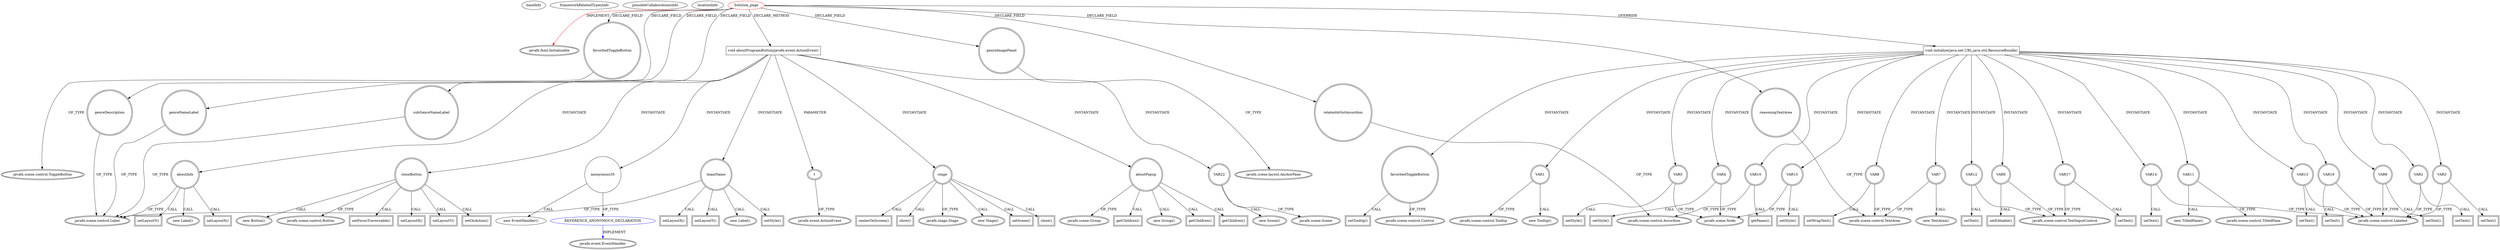 digraph {
baseInfo[graphId=3351,category="extension_graph",isAnonymous=false,possibleRelation=true]
frameworkRelatedTypesInfo[0="javafx.fxml.Initializable"]
possibleCollaborationsInfo[0="3351~CLIENT_METHOD_DECLARATION-INSTANTIATION-~javafx.fxml.Initializable ~javafx.event.EventHandler ~false~true"]
locationInfo[projectName="joelburget-miftiwac",filePath="/joelburget-miftiwac/miftiwac-master/src/Solution_page.java",contextSignature="Solution_page",graphId="3351"]
0[label="Solution_page",vertexType="ROOT_CLIENT_CLASS_DECLARATION",isFrameworkType=false,color=red]
1[label="javafx.fxml.Initializable",vertexType="FRAMEWORK_INTERFACE_TYPE",isFrameworkType=true,peripheries=2]
2[label="favoritedToggleButton",vertexType="FIELD_DECLARATION",isFrameworkType=true,peripheries=2,shape=circle]
3[label="javafx.scene.control.ToggleButton",vertexType="FRAMEWORK_CLASS_TYPE",isFrameworkType=true,peripheries=2]
4[label="genreDescription",vertexType="FIELD_DECLARATION",isFrameworkType=true,peripheries=2,shape=circle]
5[label="javafx.scene.control.Label",vertexType="FRAMEWORK_CLASS_TYPE",isFrameworkType=true,peripheries=2]
6[label="genreImagePanel",vertexType="FIELD_DECLARATION",isFrameworkType=true,peripheries=2,shape=circle]
7[label="javafx.scene.layout.AnchorPane",vertexType="FRAMEWORK_CLASS_TYPE",isFrameworkType=true,peripheries=2]
8[label="genreNameLabel",vertexType="FIELD_DECLARATION",isFrameworkType=true,peripheries=2,shape=circle]
10[label="reasoningTextArea",vertexType="FIELD_DECLARATION",isFrameworkType=true,peripheries=2,shape=circle]
11[label="javafx.scene.control.TextArea",vertexType="FRAMEWORK_CLASS_TYPE",isFrameworkType=true,peripheries=2]
12[label="relatedArtistAccordion",vertexType="FIELD_DECLARATION",isFrameworkType=true,peripheries=2,shape=circle]
13[label="javafx.scene.control.Accordion",vertexType="FRAMEWORK_CLASS_TYPE",isFrameworkType=true,peripheries=2]
14[label="subGenreNameLabel",vertexType="FIELD_DECLARATION",isFrameworkType=true,peripheries=2,shape=circle]
16[label="void initialize(java.net.URL,java.util.ResourceBundle)",vertexType="OVERRIDING_METHOD_DECLARATION",isFrameworkType=false,shape=box]
17[label="favoritedToggleButton",vertexType="VARIABLE_EXPRESION",isFrameworkType=true,peripheries=2,shape=circle]
19[label="javafx.scene.control.Control",vertexType="FRAMEWORK_CLASS_TYPE",isFrameworkType=true,peripheries=2]
18[label="setTooltip()",vertexType="INSIDE_CALL",isFrameworkType=true,peripheries=2,shape=box]
21[label="VAR1",vertexType="VARIABLE_EXPRESION",isFrameworkType=true,peripheries=2,shape=circle]
22[label="javafx.scene.control.Tooltip",vertexType="FRAMEWORK_CLASS_TYPE",isFrameworkType=true,peripheries=2]
20[label="new Tooltip()",vertexType="CONSTRUCTOR_CALL",isFrameworkType=true,peripheries=2]
23[label="VAR2",vertexType="VARIABLE_EXPRESION",isFrameworkType=true,peripheries=2,shape=circle]
25[label="javafx.scene.control.Labeled",vertexType="FRAMEWORK_CLASS_TYPE",isFrameworkType=true,peripheries=2]
24[label="setText()",vertexType="INSIDE_CALL",isFrameworkType=true,peripheries=2,shape=box]
26[label="VAR3",vertexType="VARIABLE_EXPRESION",isFrameworkType=true,peripheries=2,shape=circle]
27[label="setText()",vertexType="INSIDE_CALL",isFrameworkType=true,peripheries=2,shape=box]
29[label="VAR4",vertexType="VARIABLE_EXPRESION",isFrameworkType=true,peripheries=2,shape=circle]
31[label="javafx.scene.Node",vertexType="FRAMEWORK_CLASS_TYPE",isFrameworkType=true,peripheries=2]
30[label="setStyle()",vertexType="INSIDE_CALL",isFrameworkType=true,peripheries=2,shape=box]
32[label="VAR5",vertexType="VARIABLE_EXPRESION",isFrameworkType=true,peripheries=2,shape=circle]
33[label="setStyle()",vertexType="INSIDE_CALL",isFrameworkType=true,peripheries=2,shape=box]
35[label="VAR6",vertexType="VARIABLE_EXPRESION",isFrameworkType=true,peripheries=2,shape=circle]
36[label="setText()",vertexType="INSIDE_CALL",isFrameworkType=true,peripheries=2,shape=box]
39[label="VAR7",vertexType="VARIABLE_EXPRESION",isFrameworkType=true,peripheries=2,shape=circle]
38[label="new TextArea()",vertexType="CONSTRUCTOR_CALL",isFrameworkType=true,peripheries=2]
41[label="VAR8",vertexType="VARIABLE_EXPRESION",isFrameworkType=true,peripheries=2,shape=circle]
42[label="setWrapText()",vertexType="INSIDE_CALL",isFrameworkType=true,peripheries=2,shape=box]
44[label="VAR9",vertexType="VARIABLE_EXPRESION",isFrameworkType=true,peripheries=2,shape=circle]
46[label="javafx.scene.control.TextInputControl",vertexType="FRAMEWORK_CLASS_TYPE",isFrameworkType=true,peripheries=2]
45[label="setEditable()",vertexType="INSIDE_CALL",isFrameworkType=true,peripheries=2,shape=box]
47[label="VAR10",vertexType="VARIABLE_EXPRESION",isFrameworkType=true,peripheries=2,shape=circle]
48[label="getPanes()",vertexType="INSIDE_CALL",isFrameworkType=true,peripheries=2,shape=box]
51[label="VAR11",vertexType="VARIABLE_EXPRESION",isFrameworkType=true,peripheries=2,shape=circle]
52[label="javafx.scene.control.TitledPane",vertexType="FRAMEWORK_CLASS_TYPE",isFrameworkType=true,peripheries=2]
50[label="new TitledPane()",vertexType="CONSTRUCTOR_CALL",isFrameworkType=true,peripheries=2]
53[label="VAR12",vertexType="VARIABLE_EXPRESION",isFrameworkType=true,peripheries=2,shape=circle]
54[label="setText()",vertexType="INSIDE_CALL",isFrameworkType=true,peripheries=2,shape=box]
56[label="VAR13",vertexType="VARIABLE_EXPRESION",isFrameworkType=true,peripheries=2,shape=circle]
57[label="setText()",vertexType="INSIDE_CALL",isFrameworkType=true,peripheries=2,shape=box]
59[label="VAR14",vertexType="VARIABLE_EXPRESION",isFrameworkType=true,peripheries=2,shape=circle]
60[label="setText()",vertexType="INSIDE_CALL",isFrameworkType=true,peripheries=2,shape=box]
62[label="VAR15",vertexType="VARIABLE_EXPRESION",isFrameworkType=true,peripheries=2,shape=circle]
63[label="setStyle()",vertexType="INSIDE_CALL",isFrameworkType=true,peripheries=2,shape=box]
65[label="VAR16",vertexType="VARIABLE_EXPRESION",isFrameworkType=true,peripheries=2,shape=circle]
66[label="setText()",vertexType="INSIDE_CALL",isFrameworkType=true,peripheries=2,shape=box]
68[label="VAR17",vertexType="VARIABLE_EXPRESION",isFrameworkType=true,peripheries=2,shape=circle]
69[label="setText()",vertexType="INSIDE_CALL",isFrameworkType=true,peripheries=2,shape=box]
77[label="void aboutProgramButton(javafx.event.ActionEvent)",vertexType="CLIENT_METHOD_DECLARATION",isFrameworkType=false,shape=box]
78[label="t",vertexType="PARAMETER_DECLARATION",isFrameworkType=true,peripheries=2]
79[label="javafx.event.ActionEvent",vertexType="FRAMEWORK_CLASS_TYPE",isFrameworkType=true,peripheries=2]
81[label="stage",vertexType="VARIABLE_EXPRESION",isFrameworkType=true,peripheries=2,shape=circle]
82[label="javafx.stage.Stage",vertexType="FRAMEWORK_CLASS_TYPE",isFrameworkType=true,peripheries=2]
80[label="new Stage()",vertexType="CONSTRUCTOR_CALL",isFrameworkType=true,peripheries=2]
84[label="aboutPopup",vertexType="VARIABLE_EXPRESION",isFrameworkType=true,peripheries=2,shape=circle]
85[label="javafx.scene.Group",vertexType="FRAMEWORK_CLASS_TYPE",isFrameworkType=true,peripheries=2]
83[label="new Group()",vertexType="CONSTRUCTOR_CALL",isFrameworkType=true,peripheries=2]
87[label="setScene()",vertexType="INSIDE_CALL",isFrameworkType=true,peripheries=2,shape=box]
89[label="VAR22",vertexType="VARIABLE_EXPRESION",isFrameworkType=true,peripheries=2,shape=circle]
90[label="javafx.scene.Scene",vertexType="FRAMEWORK_CLASS_TYPE",isFrameworkType=true,peripheries=2]
88[label="new Scene()",vertexType="CONSTRUCTOR_CALL",isFrameworkType=true,peripheries=2]
92[label="teamName",vertexType="VARIABLE_EXPRESION",isFrameworkType=true,peripheries=2,shape=circle]
91[label="new Label()",vertexType="CONSTRUCTOR_CALL",isFrameworkType=true,peripheries=2]
95[label="setStyle()",vertexType="INSIDE_CALL",isFrameworkType=true,peripheries=2,shape=box]
97[label="setLayoutX()",vertexType="INSIDE_CALL",isFrameworkType=true,peripheries=2,shape=box]
99[label="setLayoutY()",vertexType="INSIDE_CALL",isFrameworkType=true,peripheries=2,shape=box]
101[label="aboutInfo",vertexType="VARIABLE_EXPRESION",isFrameworkType=true,peripheries=2,shape=circle]
100[label="new Label()",vertexType="CONSTRUCTOR_CALL",isFrameworkType=true,peripheries=2]
104[label="setLayoutX()",vertexType="INSIDE_CALL",isFrameworkType=true,peripheries=2,shape=box]
106[label="setLayoutY()",vertexType="INSIDE_CALL",isFrameworkType=true,peripheries=2,shape=box]
108[label="closeButton",vertexType="VARIABLE_EXPRESION",isFrameworkType=true,peripheries=2,shape=circle]
109[label="javafx.scene.control.Button",vertexType="FRAMEWORK_CLASS_TYPE",isFrameworkType=true,peripheries=2]
107[label="new Button()",vertexType="CONSTRUCTOR_CALL",isFrameworkType=true,peripheries=2]
111[label="setLayoutX()",vertexType="INSIDE_CALL",isFrameworkType=true,peripheries=2,shape=box]
113[label="setLayoutY()",vertexType="INSIDE_CALL",isFrameworkType=true,peripheries=2,shape=box]
115[label="setFocusTraversable()",vertexType="INSIDE_CALL",isFrameworkType=true,peripheries=2,shape=box]
117[label="setOnAction()",vertexType="INSIDE_CALL",isFrameworkType=true,peripheries=2,shape=box]
119[label="anonymous35",vertexType="VARIABLE_EXPRESION",isFrameworkType=false,shape=circle]
120[label="REFERENCE_ANONYMOUS_DECLARATION",vertexType="REFERENCE_ANONYMOUS_DECLARATION",isFrameworkType=false,color=blue]
121[label="javafx.event.EventHandler",vertexType="FRAMEWORK_INTERFACE_TYPE",isFrameworkType=true,peripheries=2]
118[label="new EventHandler()",vertexType="CONSTRUCTOR_CALL",isFrameworkType=false]
123[label="close()",vertexType="INSIDE_CALL",isFrameworkType=true,peripheries=2,shape=box]
125[label="getChildren()",vertexType="INSIDE_CALL",isFrameworkType=true,peripheries=2,shape=box]
127[label="getChildren()",vertexType="INSIDE_CALL",isFrameworkType=true,peripheries=2,shape=box]
129[label="getChildren()",vertexType="INSIDE_CALL",isFrameworkType=true,peripheries=2,shape=box]
131[label="centerOnScreen()",vertexType="INSIDE_CALL",isFrameworkType=true,peripheries=2,shape=box]
133[label="show()",vertexType="INSIDE_CALL",isFrameworkType=true,peripheries=2,shape=box]
0->1[label="IMPLEMENT",color=red]
0->2[label="DECLARE_FIELD"]
2->3[label="OF_TYPE"]
0->4[label="DECLARE_FIELD"]
4->5[label="OF_TYPE"]
0->6[label="DECLARE_FIELD"]
6->7[label="OF_TYPE"]
0->8[label="DECLARE_FIELD"]
8->5[label="OF_TYPE"]
0->10[label="DECLARE_FIELD"]
10->11[label="OF_TYPE"]
0->12[label="DECLARE_FIELD"]
12->13[label="OF_TYPE"]
0->14[label="DECLARE_FIELD"]
14->5[label="OF_TYPE"]
0->16[label="OVERRIDE"]
16->17[label="INSTANTIATE"]
17->19[label="OF_TYPE"]
17->18[label="CALL"]
16->21[label="INSTANTIATE"]
21->22[label="OF_TYPE"]
21->20[label="CALL"]
16->23[label="INSTANTIATE"]
23->25[label="OF_TYPE"]
23->24[label="CALL"]
16->26[label="INSTANTIATE"]
26->25[label="OF_TYPE"]
26->27[label="CALL"]
16->29[label="INSTANTIATE"]
29->31[label="OF_TYPE"]
29->30[label="CALL"]
16->32[label="INSTANTIATE"]
32->31[label="OF_TYPE"]
32->33[label="CALL"]
16->35[label="INSTANTIATE"]
35->25[label="OF_TYPE"]
35->36[label="CALL"]
16->39[label="INSTANTIATE"]
39->11[label="OF_TYPE"]
39->38[label="CALL"]
16->41[label="INSTANTIATE"]
41->11[label="OF_TYPE"]
41->42[label="CALL"]
16->44[label="INSTANTIATE"]
44->46[label="OF_TYPE"]
44->45[label="CALL"]
16->47[label="INSTANTIATE"]
47->13[label="OF_TYPE"]
47->48[label="CALL"]
16->51[label="INSTANTIATE"]
51->52[label="OF_TYPE"]
51->50[label="CALL"]
16->53[label="INSTANTIATE"]
53->46[label="OF_TYPE"]
53->54[label="CALL"]
16->56[label="INSTANTIATE"]
56->25[label="OF_TYPE"]
56->57[label="CALL"]
16->59[label="INSTANTIATE"]
59->25[label="OF_TYPE"]
59->60[label="CALL"]
16->62[label="INSTANTIATE"]
62->31[label="OF_TYPE"]
62->63[label="CALL"]
16->65[label="INSTANTIATE"]
65->25[label="OF_TYPE"]
65->66[label="CALL"]
16->68[label="INSTANTIATE"]
68->46[label="OF_TYPE"]
68->69[label="CALL"]
0->77[label="DECLARE_METHOD"]
78->79[label="OF_TYPE"]
77->78[label="PARAMETER"]
77->81[label="INSTANTIATE"]
81->82[label="OF_TYPE"]
81->80[label="CALL"]
77->84[label="INSTANTIATE"]
84->85[label="OF_TYPE"]
84->83[label="CALL"]
81->87[label="CALL"]
77->89[label="INSTANTIATE"]
89->90[label="OF_TYPE"]
89->88[label="CALL"]
77->92[label="INSTANTIATE"]
92->5[label="OF_TYPE"]
92->91[label="CALL"]
92->95[label="CALL"]
92->97[label="CALL"]
92->99[label="CALL"]
77->101[label="INSTANTIATE"]
101->5[label="OF_TYPE"]
101->100[label="CALL"]
101->104[label="CALL"]
101->106[label="CALL"]
77->108[label="INSTANTIATE"]
108->109[label="OF_TYPE"]
108->107[label="CALL"]
108->111[label="CALL"]
108->113[label="CALL"]
108->115[label="CALL"]
108->117[label="CALL"]
77->119[label="INSTANTIATE"]
120->121[label="IMPLEMENT",color=blue]
119->120[label="OF_TYPE"]
119->118[label="CALL"]
81->123[label="CALL"]
84->125[label="CALL"]
84->127[label="CALL"]
84->129[label="CALL"]
81->131[label="CALL"]
81->133[label="CALL"]
}
